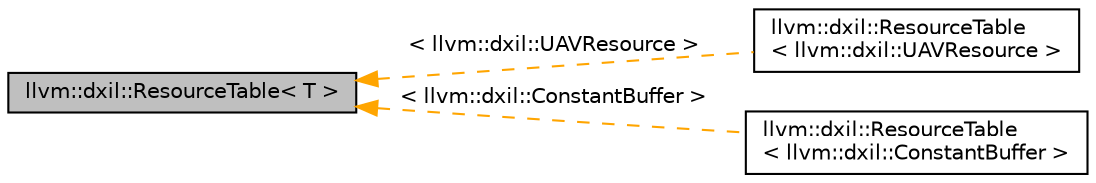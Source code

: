 digraph "llvm::dxil::ResourceTable&lt; T &gt;"
{
 // LATEX_PDF_SIZE
  bgcolor="transparent";
  edge [fontname="Helvetica",fontsize="10",labelfontname="Helvetica",labelfontsize="10"];
  node [fontname="Helvetica",fontsize="10",shape=record];
  rankdir="LR";
  Node1 [label="llvm::dxil::ResourceTable\< T \>",height=0.2,width=0.4,color="black", fillcolor="grey75", style="filled", fontcolor="black",tooltip=" "];
  Node1 -> Node2 [dir="back",color="orange",fontsize="10",style="dashed",label=" \< llvm::dxil::UAVResource \>" ,fontname="Helvetica"];
  Node2 [label="llvm::dxil::ResourceTable\l\< llvm::dxil::UAVResource \>",height=0.2,width=0.4,color="black",URL="$classllvm_1_1dxil_1_1ResourceTable.html",tooltip=" "];
  Node1 -> Node3 [dir="back",color="orange",fontsize="10",style="dashed",label=" \< llvm::dxil::ConstantBuffer \>" ,fontname="Helvetica"];
  Node3 [label="llvm::dxil::ResourceTable\l\< llvm::dxil::ConstantBuffer \>",height=0.2,width=0.4,color="black",URL="$classllvm_1_1dxil_1_1ResourceTable.html",tooltip=" "];
}
